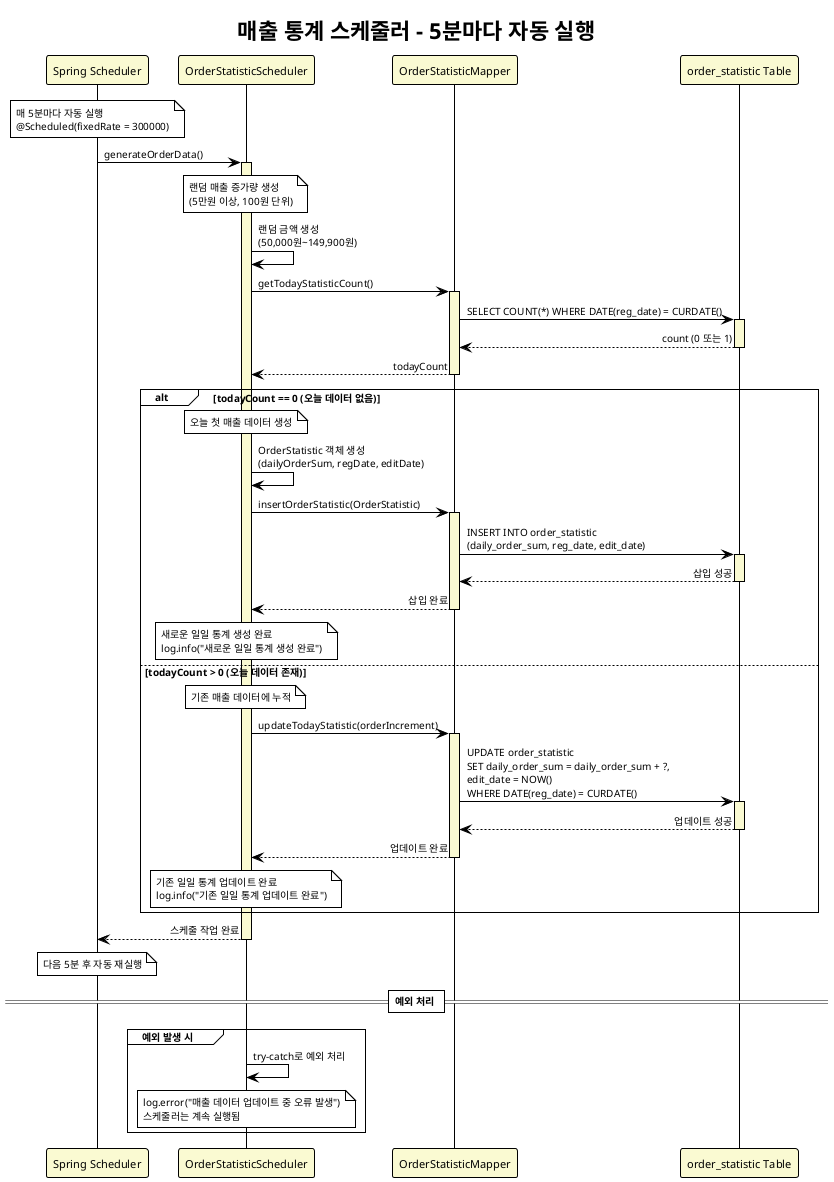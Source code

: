 @startuml OrderStatisticScheduler
!define DPI 300
!theme plain
skinparam defaultFontName "맑은 고딕"
skinparam defaultFontSize 10
skinparam sequence {
    ArrowColor Black
    ActorBorderColor Black
    LifeLineBorderColor Black
    LifeLineBackgroundColor LightGoldenRodYellow
    ParticipantBorderColor Black
    ParticipantBackgroundColor LightGoldenRodYellow
    ParticipantFontName "맑은 고딕"
    ParticipantFontSize 11
    ActorFontName "맑은 고딕"
    ActorFontSize 11
    MessageAlign direction
    NoteFontName "맑은 고딕"
    NoteFontSize 10
}

title 매출 통계 스케줄러 - 5분마다 자동 실행

participant "Spring Scheduler" as scheduler
participant "OrderStatisticScheduler" as controller
participant "OrderStatisticMapper" as mapper
participant "order_statistic Table" as db

note over scheduler
    매 5분마다 자동 실행
    @Scheduled(fixedRate = 300000)
end note

scheduler -> controller : generateOrderData()
activate controller

note over controller
    랜덤 매출 증가량 생성
    (5만원 이상, 100원 단위)
end note

controller -> controller : 랜덤 금액 생성\n(50,000원~149,900원)

controller -> mapper : getTodayStatisticCount()
activate mapper
mapper -> db : SELECT COUNT(*) WHERE DATE(reg_date) = CURDATE()
activate db
db --> mapper : count (0 또는 1)
deactivate db
mapper --> controller : todayCount
deactivate mapper

alt todayCount == 0 (오늘 데이터 없음)
    note over controller
        오늘 첫 매출 데이터 생성
    end note
    
    controller -> controller : OrderStatistic 객체 생성\n(dailyOrderSum, regDate, editDate)
    
    controller -> mapper : insertOrderStatistic(OrderStatistic)
    activate mapper
    mapper -> db : INSERT INTO order_statistic\n(daily_order_sum, reg_date, edit_date)
    activate db
    db --> mapper : 삽입 성공
    deactivate db
    mapper --> controller : 삽입 완료
    deactivate mapper
    
    note over controller
        새로운 일일 통계 생성 완료
        log.info("새로운 일일 통계 생성 완료")
    end note

else todayCount > 0 (오늘 데이터 존재)
    note over controller
        기존 매출 데이터에 누적
    end note
      controller -> mapper : updateTodayStatistic(orderIncrement)
    activate mapper
    mapper -> db : UPDATE order_statistic\nSET daily_order_sum = daily_order_sum + ?,\nedit_date = NOW()\nWHERE DATE(reg_date) = CURDATE()
    activate db
    db --> mapper : 업데이트 성공
    deactivate db
    mapper --> controller : 업데이트 완료
    deactivate mapper
    
    note over controller
        기존 일일 통계 업데이트 완료
        log.info("기존 일일 통계 업데이트 완료")
    end note
end

controller --> scheduler : 스케줄 작업 완료
deactivate controller

note over scheduler
    다음 5분 후 자동 재실행
end note

== 예외 처리 ==

group 예외 발생 시
    controller -> controller : try-catch로 예외 처리
    note over controller
        log.error("매출 데이터 업데이트 중 오류 발생")
        스케줄러는 계속 실행됨
    end note
end

@enduml
